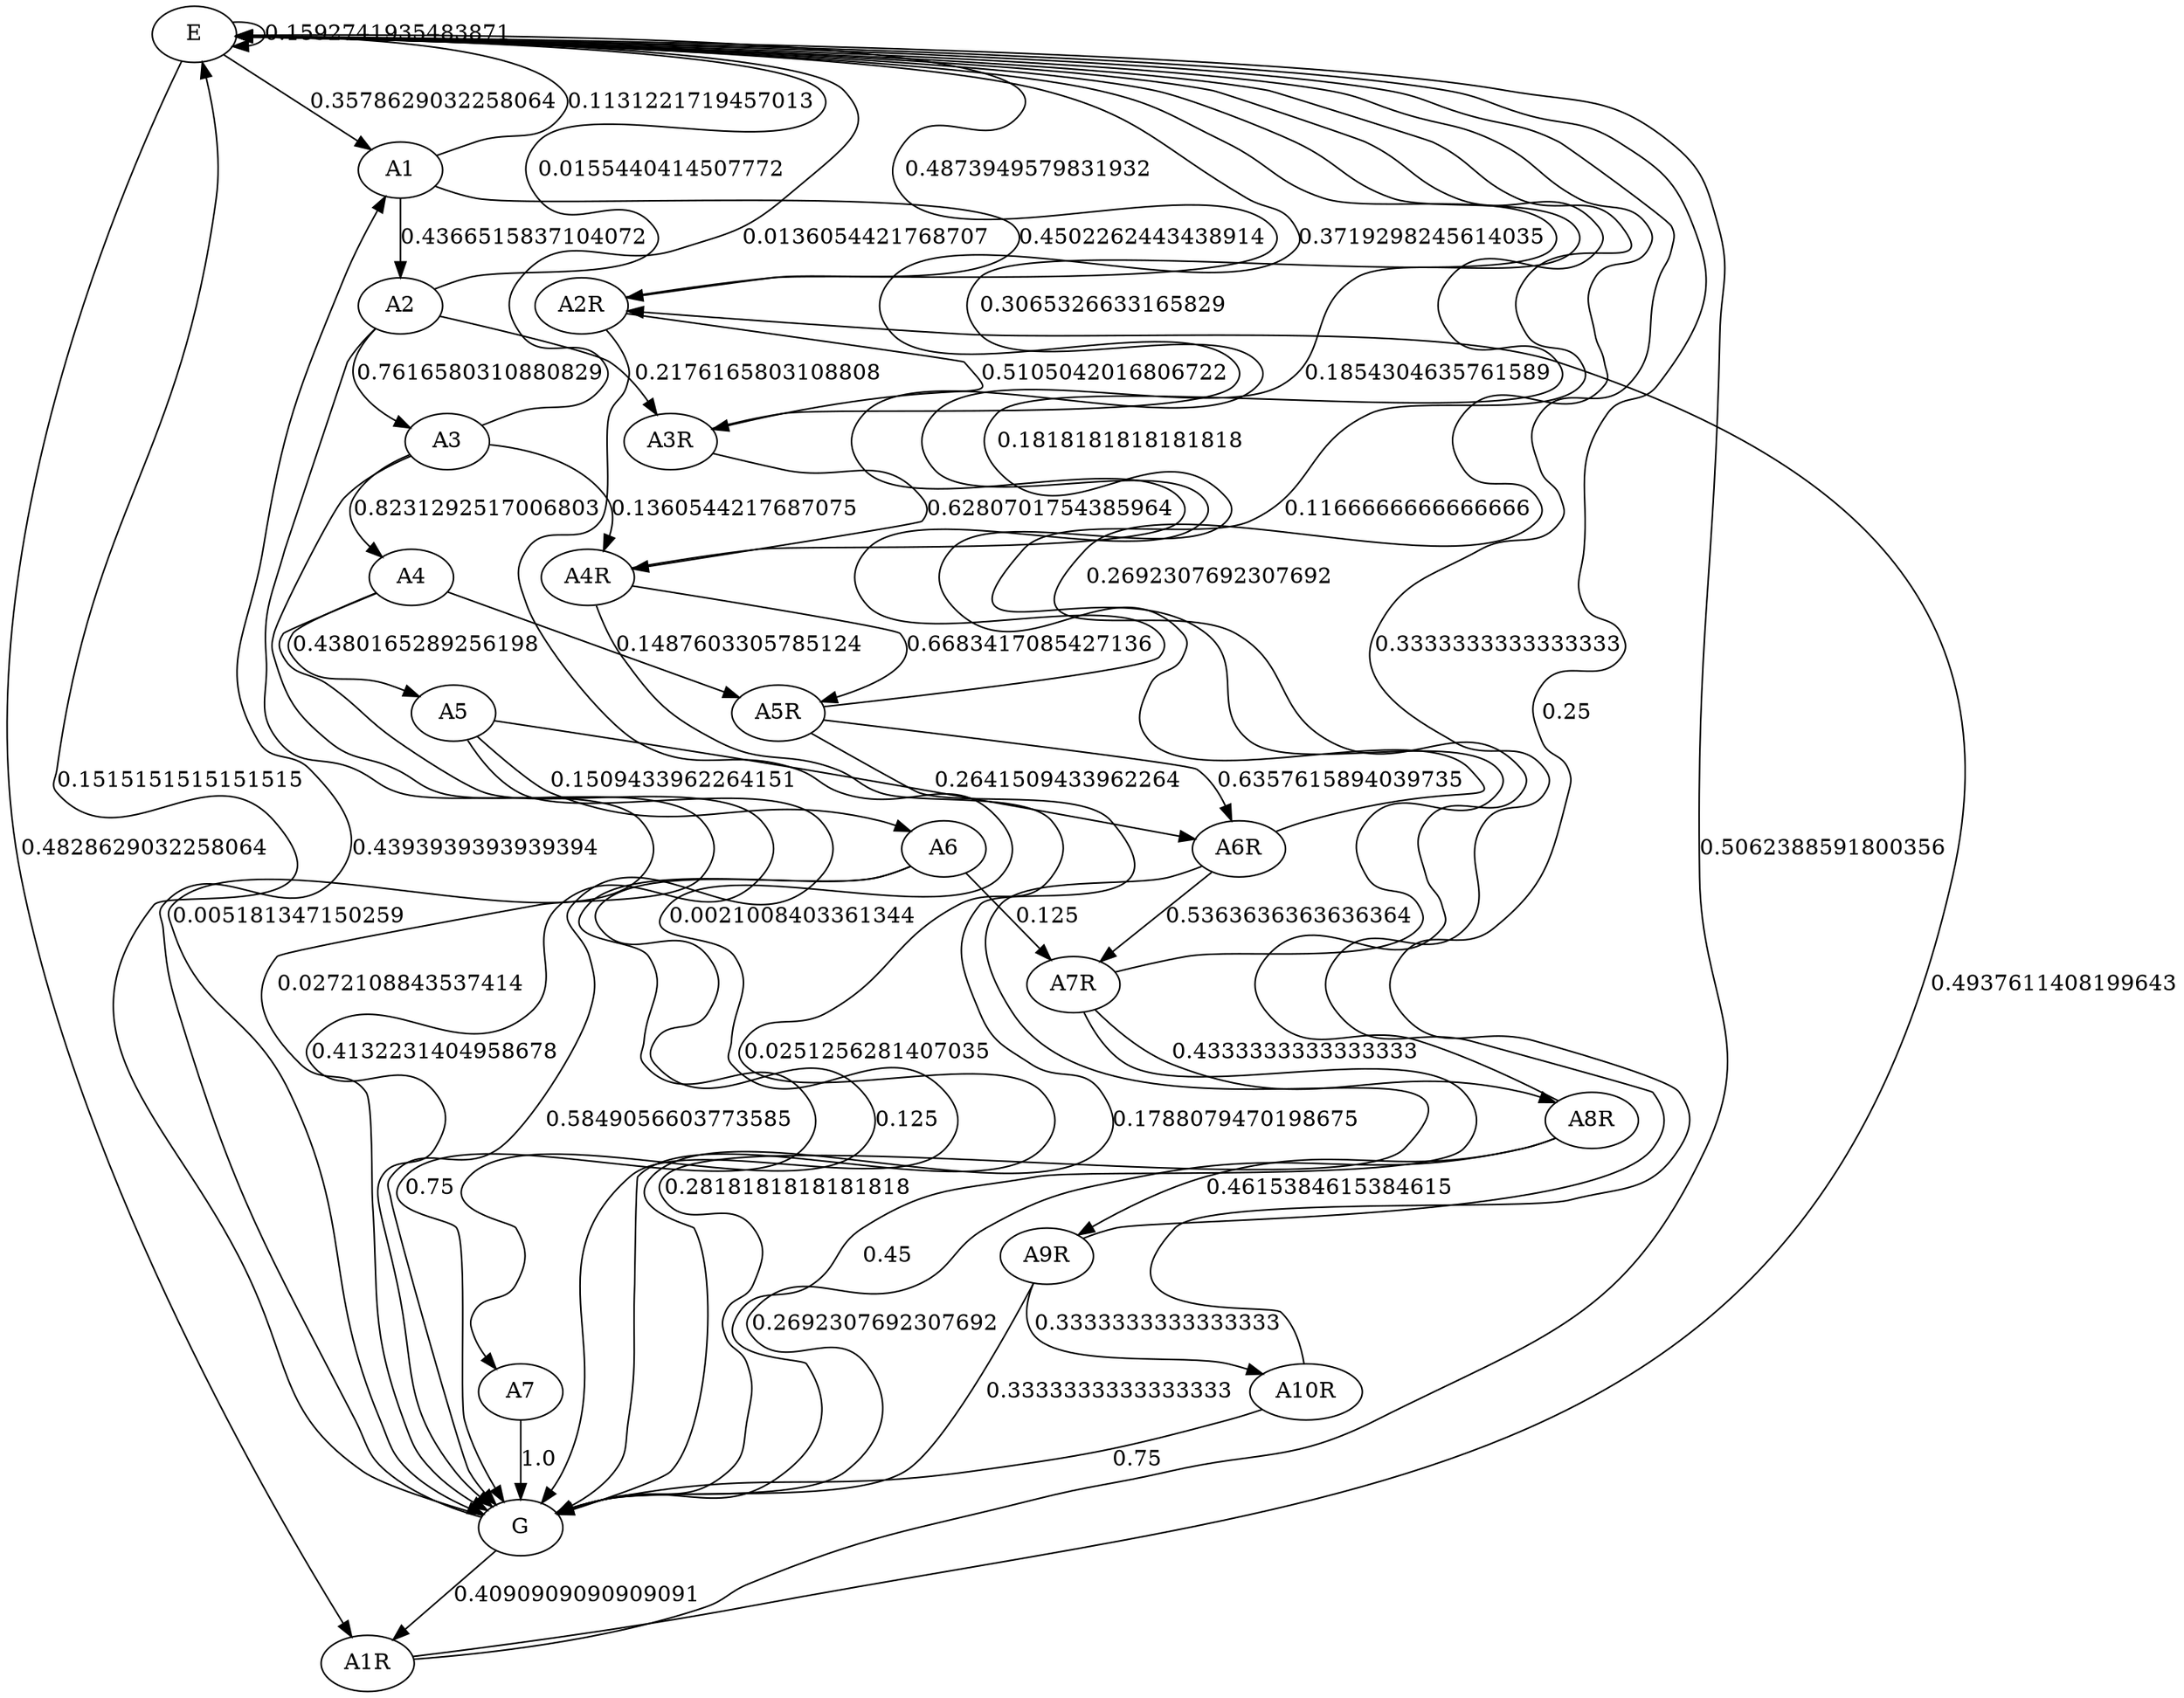 digraph  {
E;
A1;
G;
A2;
A3;
A4;
A5;
A6;
A7;
A1R;
A2R;
A3R;
A4R;
A5R;
A6R;
A7R;
A8R;
A9R;
A10R;
E -> A1  [key=0, label="0.3578629032258064", weight="0.3578629032258064"];
E -> A1R  [key=0, label="0.4828629032258064", weight="0.4828629032258064"];
E -> E  [key=0, label="0.1592741935483871", weight="0.1592741935483871"];
A1 -> A2  [key=0, label="0.4366515837104072", weight="0.4366515837104072"];
A1 -> A2R  [key=0, label="0.4502262443438914", weight="0.4502262443438914"];
A1 -> E  [key=0, label="0.1131221719457013", weight="0.1131221719457013"];
G -> A1  [key=0, label="0.4393939393939394", weight="0.4393939393939394"];
G -> A1R  [key=0, label="0.4090909090909091", weight="0.4090909090909091"];
G -> E  [key=0, label="0.1515151515151515", weight="0.1515151515151515"];
A2 -> A3  [key=0, label="0.7616580310880829", weight="0.7616580310880829"];
A2 -> A3R  [key=0, label="0.2176165803108808", weight="0.2176165803108808"];
A2 -> E  [key=0, label="0.0155440414507772", weight="0.0155440414507772"];
A2 -> G  [key=0, label="0.005181347150259", weight="0.005181347150259"];
A3 -> A4  [key=0, label="0.8231292517006803", weight="0.8231292517006803"];
A3 -> A4R  [key=0, label="0.1360544217687075", weight="0.1360544217687075"];
A3 -> E  [key=0, label="0.0136054421768707", weight="0.0136054421768707"];
A3 -> G  [key=0, label="0.0272108843537414", weight="0.0272108843537414"];
A4 -> A5  [key=0, label="0.4380165289256198", weight="0.4380165289256198"];
A4 -> A5R  [key=0, label="0.1487603305785124", weight="0.1487603305785124"];
A4 -> G  [key=0, label="0.4132231404958678", weight="0.4132231404958678"];
A5 -> A6  [key=0, label="0.1509433962264151", weight="0.1509433962264151"];
A5 -> A6R  [key=0, label="0.2641509433962264", weight="0.2641509433962264"];
A5 -> G  [key=0, label="0.5849056603773585", weight="0.5849056603773585"];
A6 -> A7  [key=0, label="0.125", weight="0.125"];
A6 -> A7R  [key=0, label="0.125", weight="0.125"];
A6 -> G  [key=0, label="0.75", weight="0.75"];
A7 -> G  [key=0, label="1.0", weight="1.0"];
A1R -> A2R  [key=0, label="0.4937611408199643", weight="0.4937611408199643"];
A1R -> E  [key=0, label="0.5062388591800356", weight="0.5062388591800356"];
A2R -> A3R  [key=0, label="0.5105042016806722", weight="0.5105042016806722"];
A2R -> E  [key=0, label="0.4873949579831932", weight="0.4873949579831932"];
A2R -> G  [key=0, label="0.0021008403361344", weight="0.0021008403361344"];
A3R -> A4R  [key=0, label="0.6280701754385964", weight="0.6280701754385964"];
A3R -> E  [key=0, label="0.3719298245614035", weight="0.3719298245614035"];
A4R -> A5R  [key=0, label="0.6683417085427136", weight="0.6683417085427136"];
A4R -> E  [key=0, label="0.3065326633165829", weight="0.3065326633165829"];
A4R -> G  [key=0, label="0.0251256281407035", weight="0.0251256281407035"];
A5R -> A6R  [key=0, label="0.6357615894039735", weight="0.6357615894039735"];
A5R -> E  [key=0, label="0.1854304635761589", weight="0.1854304635761589"];
A5R -> G  [key=0, label="0.1788079470198675", weight="0.1788079470198675"];
A6R -> A7R  [key=0, label="0.5363636363636364", weight="0.5363636363636364"];
A6R -> E  [key=0, label="0.1818181818181818", weight="0.1818181818181818"];
A6R -> G  [key=0, label="0.2818181818181818", weight="0.2818181818181818"];
A7R -> A8R  [key=0, label="0.4333333333333333", weight="0.4333333333333333"];
A7R -> E  [key=0, label="0.1166666666666666", weight="0.1166666666666666"];
A7R -> G  [key=0, label="0.45", weight="0.45"];
A8R -> A9R  [key=0, label="0.4615384615384615", weight="0.4615384615384615"];
A8R -> E  [key=0, label="0.2692307692307692", weight="0.2692307692307692"];
A8R -> G  [key=0, label="0.2692307692307692", weight="0.2692307692307692"];
A9R -> A10R  [key=0, label="0.3333333333333333", weight="0.3333333333333333"];
A9R -> E  [key=0, label="0.3333333333333333", weight="0.3333333333333333"];
A9R -> G  [key=0, label="0.3333333333333333", weight="0.3333333333333333"];
A10R -> E  [key=0, label="0.25", weight="0.25"];
A10R -> G  [key=0, label="0.75", weight="0.75"];
}
